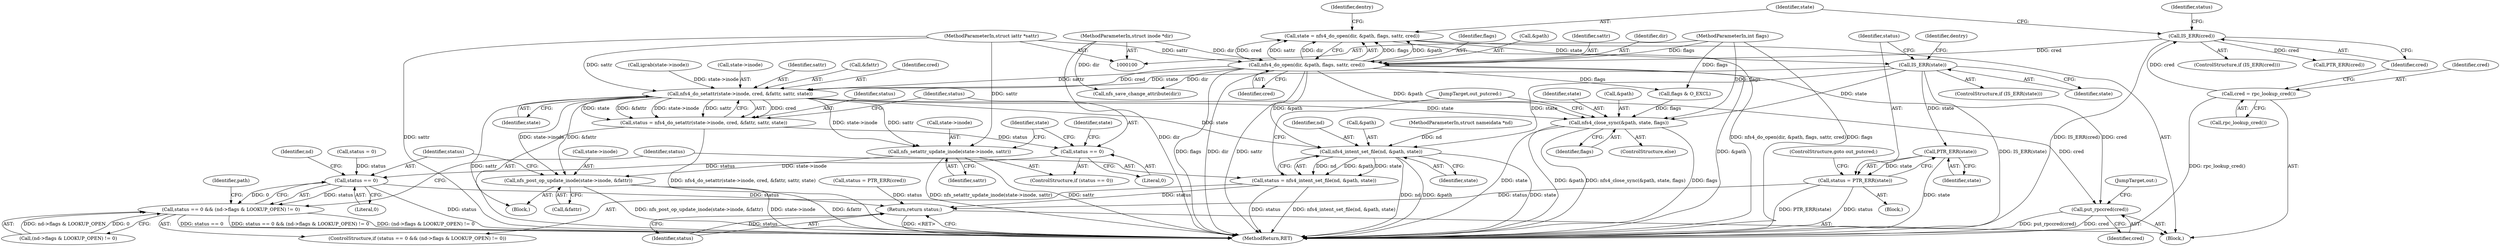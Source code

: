 digraph "1_linux_dc0b027dfadfcb8a5504f7d8052754bf8d501ab9_19@API" {
"1000126" [label="(Call,state = nfs4_do_open(dir, &path, flags, sattr, cred))"];
"1000128" [label="(Call,nfs4_do_open(dir, &path, flags, sattr, cred))"];
"1000101" [label="(MethodParameterIn,struct inode *dir)"];
"1000104" [label="(MethodParameterIn,int flags)"];
"1000103" [label="(MethodParameterIn,struct iattr *sattr)"];
"1000118" [label="(Call,IS_ERR(cred))"];
"1000114" [label="(Call,cred = rpc_lookup_cred())"];
"1000138" [label="(Call,IS_ERR(state))"];
"1000143" [label="(Call,PTR_ERR(state))"];
"1000141" [label="(Call,status = PTR_ERR(state))"];
"1000217" [label="(Return,return status;)"];
"1000164" [label="(Call,nfs4_do_setattr(state->inode, cred, &fattr, sattr, state))"];
"1000162" [label="(Call,status = nfs4_do_setattr(state->inode, cred, &fattr, sattr, state))"];
"1000174" [label="(Call,status == 0)"];
"1000190" [label="(Call,status == 0)"];
"1000189" [label="(Call,status == 0 && (nd->flags & LOOKUP_OPEN) != 0)"];
"1000177" [label="(Call,nfs_setattr_update_inode(state->inode, sattr))"];
"1000182" [label="(Call,nfs_post_op_update_inode(state->inode, &fattr))"];
"1000202" [label="(Call,nfs4_intent_set_file(nd, &path, state))"];
"1000200" [label="(Call,status = nfs4_intent_set_file(nd, &path, state))"];
"1000208" [label="(Call,nfs4_close_sync(&path, state, flags))"];
"1000214" [label="(Call,put_rpccred(cred))"];
"1000182" [label="(Call,nfs_post_op_update_inode(state->inode, &fattr))"];
"1000128" [label="(Call,nfs4_do_open(dir, &path, flags, sattr, cred))"];
"1000186" [label="(Call,&fattr)"];
"1000137" [label="(ControlStructure,if (IS_ERR(state)))"];
"1000212" [label="(Identifier,flags)"];
"1000117" [label="(ControlStructure,if (IS_ERR(cred)))"];
"1000141" [label="(Call,status = PTR_ERR(state))"];
"1000213" [label="(JumpTarget,out_putcred:)"];
"1000210" [label="(Identifier,path)"];
"1000219" [label="(MethodReturn,RET)"];
"1000118" [label="(Call,IS_ERR(cred))"];
"1000211" [label="(Identifier,state)"];
"1000217" [label="(Return,return status;)"];
"1000178" [label="(Call,state->inode)"];
"1000162" [label="(Call,status = nfs4_do_setattr(state->inode, cred, &fattr, sattr, state))"];
"1000116" [label="(Call,rpc_lookup_cred())"];
"1000154" [label="(Call,nfs_save_change_attribute(dir))"];
"1000115" [label="(Identifier,cred)"];
"1000179" [label="(Identifier,state)"];
"1000176" [label="(Literal,0)"];
"1000132" [label="(Identifier,flags)"];
"1000114" [label="(Call,cred = rpc_lookup_cred())"];
"1000145" [label="(ControlStructure,goto out_putcred;)"];
"1000209" [label="(Call,&path)"];
"1000123" [label="(Call,PTR_ERR(cred))"];
"1000144" [label="(Identifier,state)"];
"1000126" [label="(Call,state = nfs4_do_open(dir, &path, flags, sattr, cred))"];
"1000177" [label="(Call,nfs_setattr_update_inode(state->inode, sattr))"];
"1000143" [label="(Call,PTR_ERR(state))"];
"1000215" [label="(Identifier,cred)"];
"1000206" [label="(Identifier,state)"];
"1000171" [label="(Identifier,sattr)"];
"1000189" [label="(Call,status == 0 && (nd->flags & LOOKUP_OPEN) != 0)"];
"1000142" [label="(Identifier,status)"];
"1000164" [label="(Call,nfs4_do_setattr(state->inode, cred, &fattr, sattr, state))"];
"1000119" [label="(Identifier,cred)"];
"1000136" [label="(Identifier,dentry)"];
"1000160" [label="(Block,)"];
"1000169" [label="(Call,&fattr)"];
"1000216" [label="(JumpTarget,out:)"];
"1000200" [label="(Call,status = nfs4_intent_set_file(nd, &path, state))"];
"1000168" [label="(Identifier,cred)"];
"1000192" [label="(Literal,0)"];
"1000175" [label="(Identifier,status)"];
"1000122" [label="(Identifier,status)"];
"1000130" [label="(Call,&path)"];
"1000157" [label="(Call,flags & O_EXCL)"];
"1000104" [label="(MethodParameterIn,int flags)"];
"1000111" [label="(Call,status = 0)"];
"1000204" [label="(Call,&path)"];
"1000190" [label="(Call,status == 0)"];
"1000101" [label="(MethodParameterIn,struct inode *dir)"];
"1000148" [label="(Call,igrab(state->inode))"];
"1000147" [label="(Identifier,dentry)"];
"1000183" [label="(Call,state->inode)"];
"1000133" [label="(Identifier,sattr)"];
"1000127" [label="(Identifier,state)"];
"1000103" [label="(MethodParameterIn,struct iattr *sattr)"];
"1000106" [label="(Block,)"];
"1000134" [label="(Identifier,cred)"];
"1000174" [label="(Call,status == 0)"];
"1000105" [label="(MethodParameterIn,struct nameidata *nd)"];
"1000208" [label="(Call,nfs4_close_sync(&path, state, flags))"];
"1000121" [label="(Call,status = PTR_ERR(cred))"];
"1000139" [label="(Identifier,state)"];
"1000188" [label="(ControlStructure,if (status == 0 && (nd->flags & LOOKUP_OPEN) != 0))"];
"1000196" [label="(Identifier,nd)"];
"1000191" [label="(Identifier,status)"];
"1000140" [label="(Block,)"];
"1000165" [label="(Call,state->inode)"];
"1000184" [label="(Identifier,state)"];
"1000138" [label="(Call,IS_ERR(state))"];
"1000214" [label="(Call,put_rpccred(cred))"];
"1000203" [label="(Identifier,nd)"];
"1000129" [label="(Identifier,dir)"];
"1000207" [label="(ControlStructure,else)"];
"1000163" [label="(Identifier,status)"];
"1000202" [label="(Call,nfs4_intent_set_file(nd, &path, state))"];
"1000201" [label="(Identifier,status)"];
"1000218" [label="(Identifier,status)"];
"1000173" [label="(ControlStructure,if (status == 0))"];
"1000172" [label="(Identifier,state)"];
"1000193" [label="(Call,(nd->flags & LOOKUP_OPEN) != 0)"];
"1000181" [label="(Identifier,sattr)"];
"1000126" -> "1000106"  [label="AST: "];
"1000126" -> "1000128"  [label="CFG: "];
"1000127" -> "1000126"  [label="AST: "];
"1000128" -> "1000126"  [label="AST: "];
"1000136" -> "1000126"  [label="CFG: "];
"1000126" -> "1000219"  [label="DDG: nfs4_do_open(dir, &path, flags, sattr, cred)"];
"1000128" -> "1000126"  [label="DDG: flags"];
"1000128" -> "1000126"  [label="DDG: &path"];
"1000128" -> "1000126"  [label="DDG: cred"];
"1000128" -> "1000126"  [label="DDG: sattr"];
"1000128" -> "1000126"  [label="DDG: dir"];
"1000126" -> "1000138"  [label="DDG: state"];
"1000128" -> "1000134"  [label="CFG: "];
"1000129" -> "1000128"  [label="AST: "];
"1000130" -> "1000128"  [label="AST: "];
"1000132" -> "1000128"  [label="AST: "];
"1000133" -> "1000128"  [label="AST: "];
"1000134" -> "1000128"  [label="AST: "];
"1000128" -> "1000219"  [label="DDG: &path"];
"1000128" -> "1000219"  [label="DDG: flags"];
"1000128" -> "1000219"  [label="DDG: dir"];
"1000128" -> "1000219"  [label="DDG: sattr"];
"1000101" -> "1000128"  [label="DDG: dir"];
"1000104" -> "1000128"  [label="DDG: flags"];
"1000103" -> "1000128"  [label="DDG: sattr"];
"1000118" -> "1000128"  [label="DDG: cred"];
"1000128" -> "1000154"  [label="DDG: dir"];
"1000128" -> "1000157"  [label="DDG: flags"];
"1000128" -> "1000164"  [label="DDG: cred"];
"1000128" -> "1000164"  [label="DDG: sattr"];
"1000128" -> "1000202"  [label="DDG: &path"];
"1000128" -> "1000208"  [label="DDG: &path"];
"1000128" -> "1000214"  [label="DDG: cred"];
"1000101" -> "1000100"  [label="AST: "];
"1000101" -> "1000219"  [label="DDG: dir"];
"1000101" -> "1000154"  [label="DDG: dir"];
"1000104" -> "1000100"  [label="AST: "];
"1000104" -> "1000219"  [label="DDG: flags"];
"1000104" -> "1000157"  [label="DDG: flags"];
"1000104" -> "1000208"  [label="DDG: flags"];
"1000103" -> "1000100"  [label="AST: "];
"1000103" -> "1000219"  [label="DDG: sattr"];
"1000103" -> "1000164"  [label="DDG: sattr"];
"1000103" -> "1000177"  [label="DDG: sattr"];
"1000118" -> "1000117"  [label="AST: "];
"1000118" -> "1000119"  [label="CFG: "];
"1000119" -> "1000118"  [label="AST: "];
"1000122" -> "1000118"  [label="CFG: "];
"1000127" -> "1000118"  [label="CFG: "];
"1000118" -> "1000219"  [label="DDG: IS_ERR(cred)"];
"1000114" -> "1000118"  [label="DDG: cred"];
"1000118" -> "1000123"  [label="DDG: cred"];
"1000114" -> "1000106"  [label="AST: "];
"1000114" -> "1000116"  [label="CFG: "];
"1000115" -> "1000114"  [label="AST: "];
"1000116" -> "1000114"  [label="AST: "];
"1000119" -> "1000114"  [label="CFG: "];
"1000114" -> "1000219"  [label="DDG: rpc_lookup_cred()"];
"1000138" -> "1000137"  [label="AST: "];
"1000138" -> "1000139"  [label="CFG: "];
"1000139" -> "1000138"  [label="AST: "];
"1000142" -> "1000138"  [label="CFG: "];
"1000147" -> "1000138"  [label="CFG: "];
"1000138" -> "1000219"  [label="DDG: IS_ERR(state)"];
"1000138" -> "1000143"  [label="DDG: state"];
"1000138" -> "1000164"  [label="DDG: state"];
"1000138" -> "1000202"  [label="DDG: state"];
"1000138" -> "1000208"  [label="DDG: state"];
"1000143" -> "1000141"  [label="AST: "];
"1000143" -> "1000144"  [label="CFG: "];
"1000144" -> "1000143"  [label="AST: "];
"1000141" -> "1000143"  [label="CFG: "];
"1000143" -> "1000219"  [label="DDG: state"];
"1000143" -> "1000141"  [label="DDG: state"];
"1000141" -> "1000140"  [label="AST: "];
"1000142" -> "1000141"  [label="AST: "];
"1000145" -> "1000141"  [label="CFG: "];
"1000141" -> "1000219"  [label="DDG: status"];
"1000141" -> "1000219"  [label="DDG: PTR_ERR(state)"];
"1000141" -> "1000217"  [label="DDG: status"];
"1000217" -> "1000106"  [label="AST: "];
"1000217" -> "1000218"  [label="CFG: "];
"1000218" -> "1000217"  [label="AST: "];
"1000219" -> "1000217"  [label="CFG: "];
"1000217" -> "1000219"  [label="DDG: <RET>"];
"1000218" -> "1000217"  [label="DDG: status"];
"1000200" -> "1000217"  [label="DDG: status"];
"1000190" -> "1000217"  [label="DDG: status"];
"1000121" -> "1000217"  [label="DDG: status"];
"1000164" -> "1000162"  [label="AST: "];
"1000164" -> "1000172"  [label="CFG: "];
"1000165" -> "1000164"  [label="AST: "];
"1000168" -> "1000164"  [label="AST: "];
"1000169" -> "1000164"  [label="AST: "];
"1000171" -> "1000164"  [label="AST: "];
"1000172" -> "1000164"  [label="AST: "];
"1000162" -> "1000164"  [label="CFG: "];
"1000164" -> "1000219"  [label="DDG: sattr"];
"1000164" -> "1000162"  [label="DDG: cred"];
"1000164" -> "1000162"  [label="DDG: state"];
"1000164" -> "1000162"  [label="DDG: &fattr"];
"1000164" -> "1000162"  [label="DDG: state->inode"];
"1000164" -> "1000162"  [label="DDG: sattr"];
"1000148" -> "1000164"  [label="DDG: state->inode"];
"1000164" -> "1000177"  [label="DDG: state->inode"];
"1000164" -> "1000177"  [label="DDG: sattr"];
"1000164" -> "1000182"  [label="DDG: state->inode"];
"1000164" -> "1000182"  [label="DDG: &fattr"];
"1000164" -> "1000202"  [label="DDG: state"];
"1000164" -> "1000208"  [label="DDG: state"];
"1000164" -> "1000214"  [label="DDG: cred"];
"1000162" -> "1000160"  [label="AST: "];
"1000163" -> "1000162"  [label="AST: "];
"1000175" -> "1000162"  [label="CFG: "];
"1000162" -> "1000219"  [label="DDG: nfs4_do_setattr(state->inode, cred, &fattr, sattr, state)"];
"1000162" -> "1000174"  [label="DDG: status"];
"1000174" -> "1000173"  [label="AST: "];
"1000174" -> "1000176"  [label="CFG: "];
"1000175" -> "1000174"  [label="AST: "];
"1000176" -> "1000174"  [label="AST: "];
"1000179" -> "1000174"  [label="CFG: "];
"1000184" -> "1000174"  [label="CFG: "];
"1000174" -> "1000190"  [label="DDG: status"];
"1000190" -> "1000189"  [label="AST: "];
"1000190" -> "1000192"  [label="CFG: "];
"1000191" -> "1000190"  [label="AST: "];
"1000192" -> "1000190"  [label="AST: "];
"1000196" -> "1000190"  [label="CFG: "];
"1000189" -> "1000190"  [label="CFG: "];
"1000190" -> "1000219"  [label="DDG: status"];
"1000190" -> "1000189"  [label="DDG: status"];
"1000190" -> "1000189"  [label="DDG: 0"];
"1000111" -> "1000190"  [label="DDG: status"];
"1000189" -> "1000188"  [label="AST: "];
"1000189" -> "1000193"  [label="CFG: "];
"1000193" -> "1000189"  [label="AST: "];
"1000201" -> "1000189"  [label="CFG: "];
"1000210" -> "1000189"  [label="CFG: "];
"1000189" -> "1000219"  [label="DDG: status == 0"];
"1000189" -> "1000219"  [label="DDG: status == 0 && (nd->flags & LOOKUP_OPEN) != 0"];
"1000189" -> "1000219"  [label="DDG: (nd->flags & LOOKUP_OPEN) != 0"];
"1000193" -> "1000189"  [label="DDG: nd->flags & LOOKUP_OPEN"];
"1000193" -> "1000189"  [label="DDG: 0"];
"1000177" -> "1000173"  [label="AST: "];
"1000177" -> "1000181"  [label="CFG: "];
"1000178" -> "1000177"  [label="AST: "];
"1000181" -> "1000177"  [label="AST: "];
"1000184" -> "1000177"  [label="CFG: "];
"1000177" -> "1000219"  [label="DDG: sattr"];
"1000177" -> "1000219"  [label="DDG: nfs_setattr_update_inode(state->inode, sattr)"];
"1000177" -> "1000182"  [label="DDG: state->inode"];
"1000182" -> "1000160"  [label="AST: "];
"1000182" -> "1000186"  [label="CFG: "];
"1000183" -> "1000182"  [label="AST: "];
"1000186" -> "1000182"  [label="AST: "];
"1000191" -> "1000182"  [label="CFG: "];
"1000182" -> "1000219"  [label="DDG: nfs_post_op_update_inode(state->inode, &fattr)"];
"1000182" -> "1000219"  [label="DDG: &fattr"];
"1000182" -> "1000219"  [label="DDG: state->inode"];
"1000202" -> "1000200"  [label="AST: "];
"1000202" -> "1000206"  [label="CFG: "];
"1000203" -> "1000202"  [label="AST: "];
"1000204" -> "1000202"  [label="AST: "];
"1000206" -> "1000202"  [label="AST: "];
"1000200" -> "1000202"  [label="CFG: "];
"1000202" -> "1000219"  [label="DDG: state"];
"1000202" -> "1000219"  [label="DDG: nd"];
"1000202" -> "1000219"  [label="DDG: &path"];
"1000202" -> "1000200"  [label="DDG: nd"];
"1000202" -> "1000200"  [label="DDG: &path"];
"1000202" -> "1000200"  [label="DDG: state"];
"1000105" -> "1000202"  [label="DDG: nd"];
"1000200" -> "1000188"  [label="AST: "];
"1000201" -> "1000200"  [label="AST: "];
"1000213" -> "1000200"  [label="CFG: "];
"1000200" -> "1000219"  [label="DDG: status"];
"1000200" -> "1000219"  [label="DDG: nfs4_intent_set_file(nd, &path, state)"];
"1000208" -> "1000207"  [label="AST: "];
"1000208" -> "1000212"  [label="CFG: "];
"1000209" -> "1000208"  [label="AST: "];
"1000211" -> "1000208"  [label="AST: "];
"1000212" -> "1000208"  [label="AST: "];
"1000213" -> "1000208"  [label="CFG: "];
"1000208" -> "1000219"  [label="DDG: &path"];
"1000208" -> "1000219"  [label="DDG: nfs4_close_sync(&path, state, flags)"];
"1000208" -> "1000219"  [label="DDG: flags"];
"1000208" -> "1000219"  [label="DDG: state"];
"1000157" -> "1000208"  [label="DDG: flags"];
"1000214" -> "1000106"  [label="AST: "];
"1000214" -> "1000215"  [label="CFG: "];
"1000215" -> "1000214"  [label="AST: "];
"1000216" -> "1000214"  [label="CFG: "];
"1000214" -> "1000219"  [label="DDG: put_rpccred(cred)"];
"1000214" -> "1000219"  [label="DDG: cred"];
}
